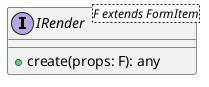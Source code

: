 @startuml (id=IRender)

    interface IRender<F extends FormItem> {
        + create(props: F): any
    }

@enduml

@startuml (id=IStoreMananger)

    interface IStoreMananger {
        + read: ReadStore
        + write: WriteStore
    }

    class ReadStore{ }
    class WriteStore{ }

    IStoreMananger o-- ReadStore
    IStoreMananger o-- WriteStore

@enduml
